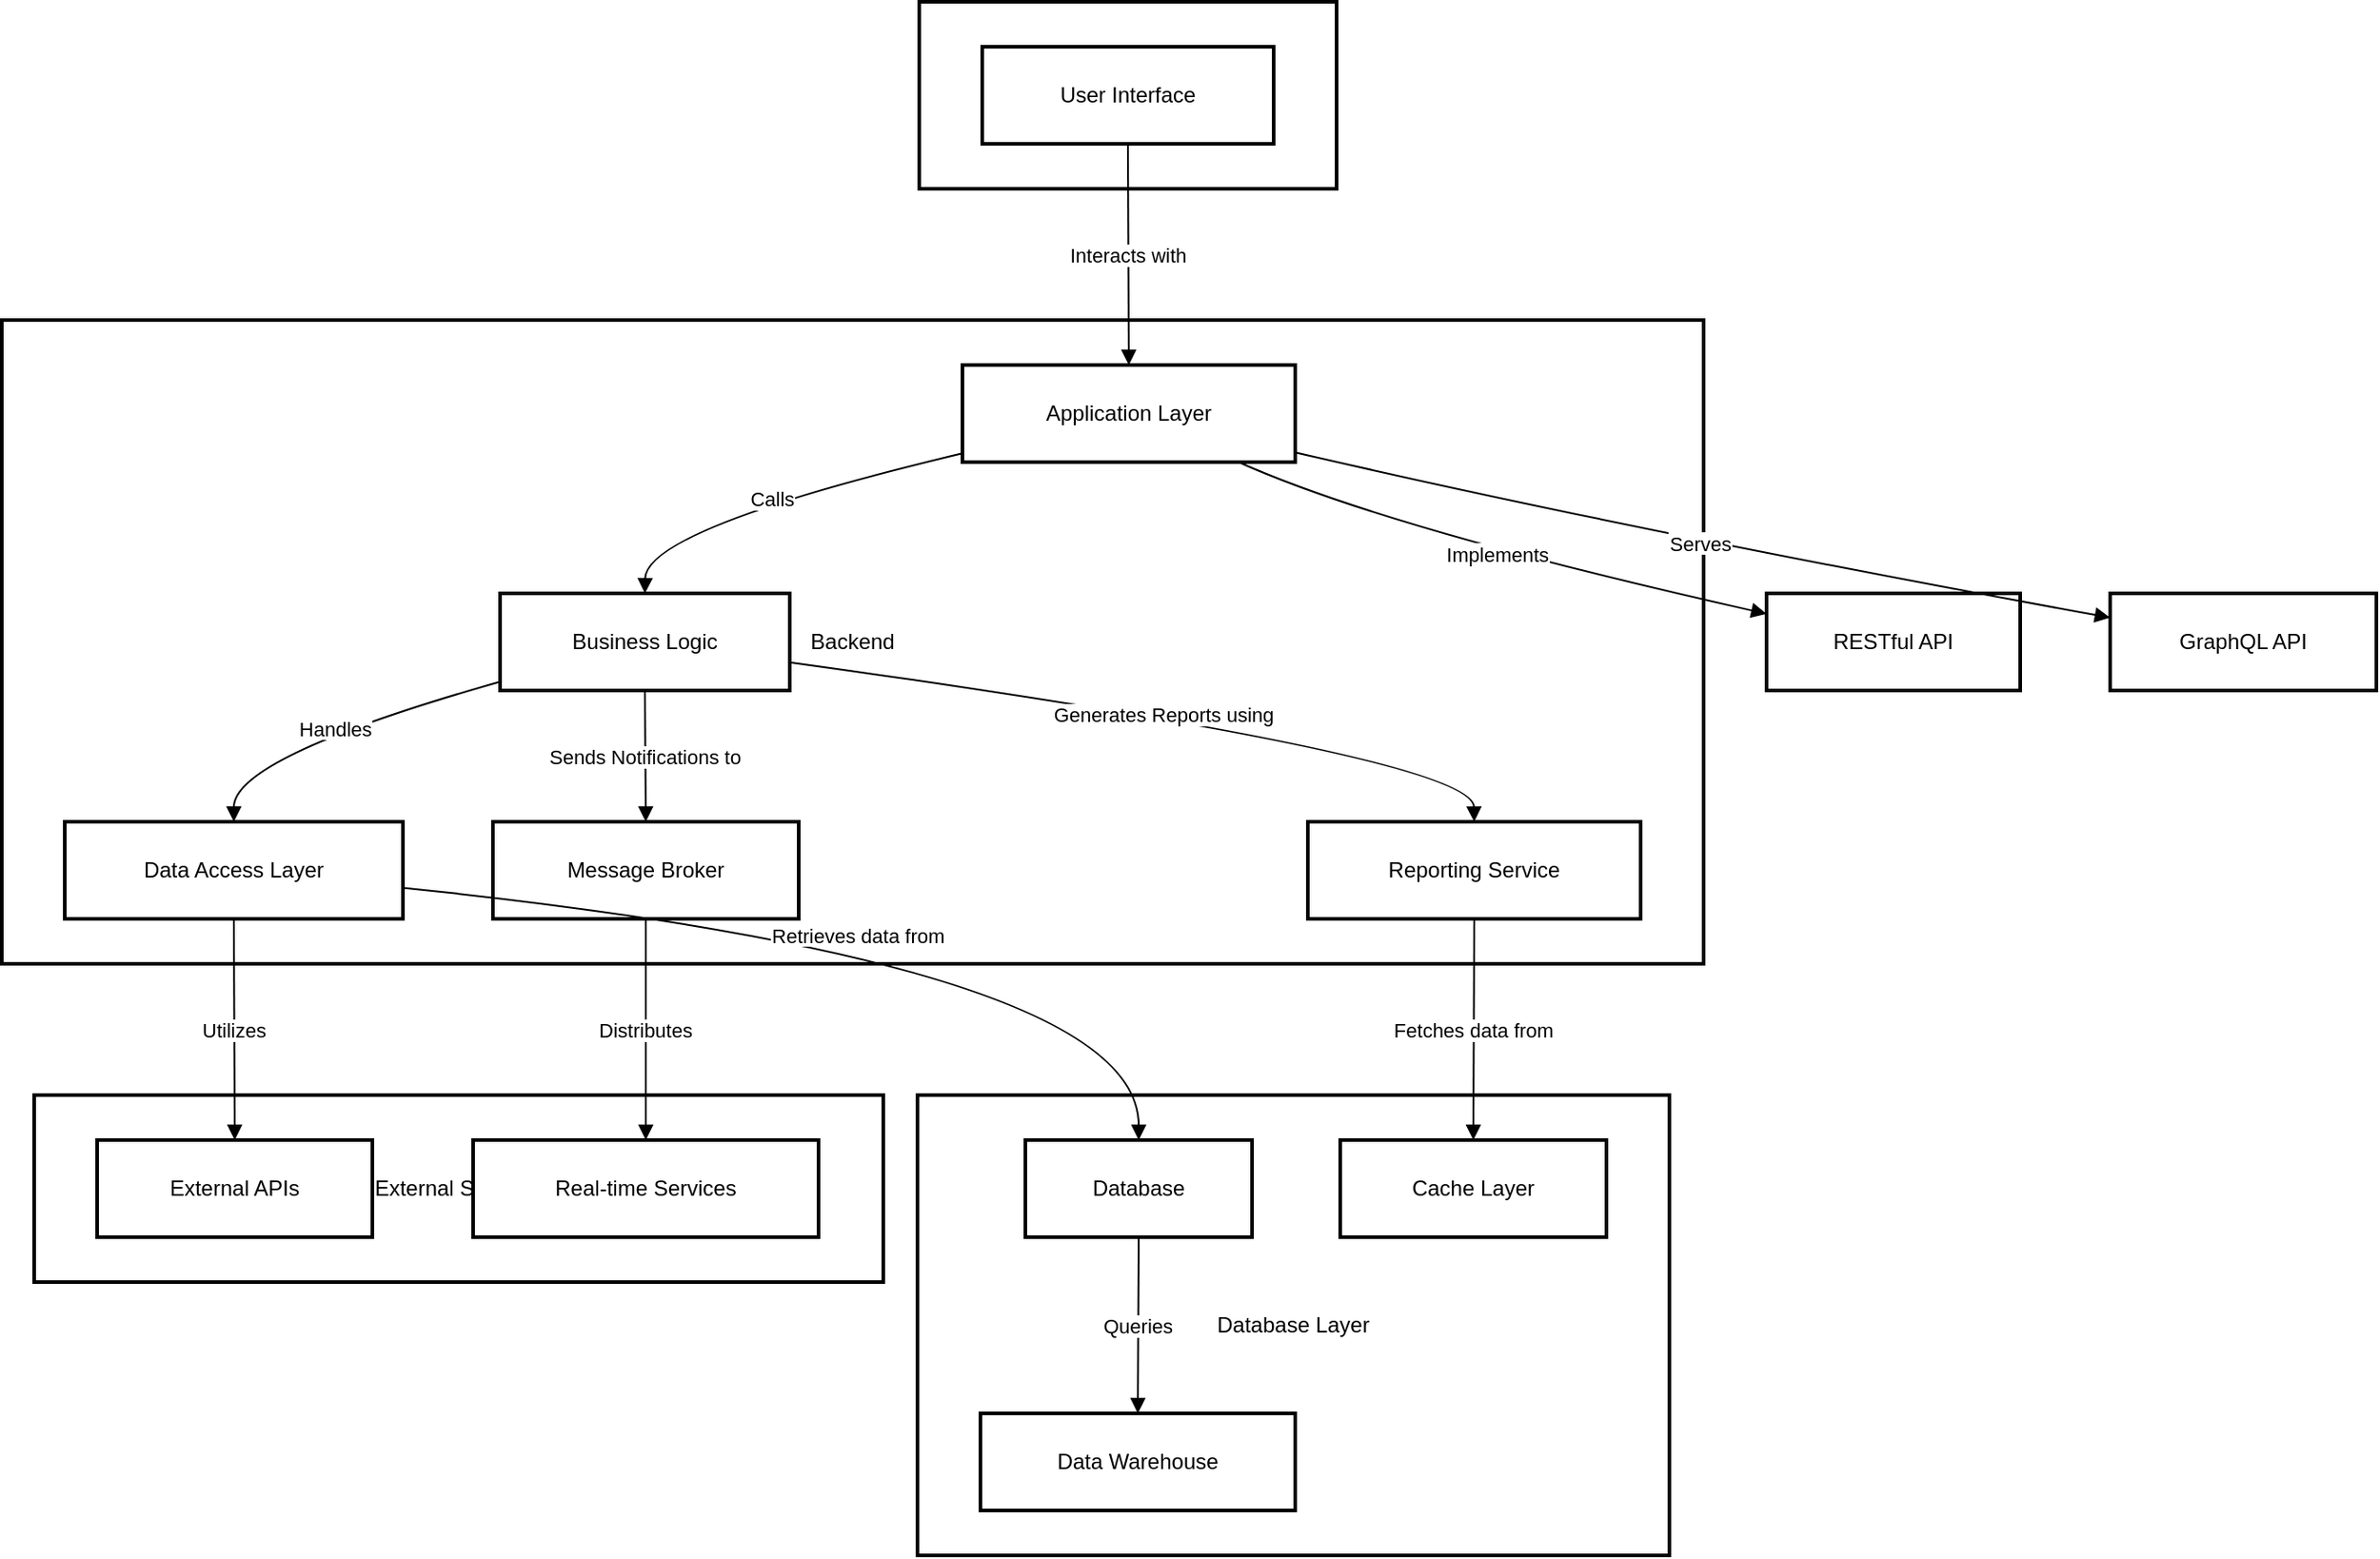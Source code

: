 <mxfile version="27.1.4">
  <diagram name="Page-1" id="H68BKkYXYMn3y7tMfsEl">
    <mxGraphModel>
      <root>
        <mxCell id="0" />
        <mxCell id="1" parent="0" />
        <mxCell id="2" value="External Services" style="whiteSpace=wrap;strokeWidth=2;" vertex="1" parent="1">
          <mxGeometry x="26" y="616" width="472" height="104" as="geometry" />
        </mxCell>
        <mxCell id="3" value="Database Layer" style="whiteSpace=wrap;strokeWidth=2;" vertex="1" parent="1">
          <mxGeometry x="517" y="616" width="418" height="256" as="geometry" />
        </mxCell>
        <mxCell id="4" value="Backend" style="whiteSpace=wrap;strokeWidth=2;" vertex="1" parent="1">
          <mxGeometry x="8" y="185" width="946" height="358" as="geometry" />
        </mxCell>
        <mxCell id="5" value="Frontend" style="whiteSpace=wrap;strokeWidth=2;" vertex="1" parent="1">
          <mxGeometry x="518" y="8" width="232" height="104" as="geometry" />
        </mxCell>
        <mxCell id="6" value="User Interface" style="whiteSpace=wrap;strokeWidth=2;" vertex="1" parent="1">
          <mxGeometry x="553" y="33" width="162" height="54" as="geometry" />
        </mxCell>
        <mxCell id="7" value="Application Layer" style="whiteSpace=wrap;strokeWidth=2;" vertex="1" parent="1">
          <mxGeometry x="542" y="210" width="185" height="54" as="geometry" />
        </mxCell>
        <mxCell id="8" value="Business Logic" style="whiteSpace=wrap;strokeWidth=2;" vertex="1" parent="1">
          <mxGeometry x="285" y="337" width="161" height="54" as="geometry" />
        </mxCell>
        <mxCell id="9" value="Data Access Layer" style="whiteSpace=wrap;strokeWidth=2;" vertex="1" parent="1">
          <mxGeometry x="43" y="464" width="188" height="54" as="geometry" />
        </mxCell>
        <mxCell id="10" value="Database" style="whiteSpace=wrap;strokeWidth=2;" vertex="1" parent="1">
          <mxGeometry x="577" y="641" width="126" height="54" as="geometry" />
        </mxCell>
        <mxCell id="11" value="Data Warehouse" style="whiteSpace=wrap;strokeWidth=2;" vertex="1" parent="1">
          <mxGeometry x="552" y="793" width="175" height="54" as="geometry" />
        </mxCell>
        <mxCell id="12" value="External APIs" style="whiteSpace=wrap;strokeWidth=2;" vertex="1" parent="1">
          <mxGeometry x="61" y="641" width="153" height="54" as="geometry" />
        </mxCell>
        <mxCell id="13" value="Message Broker" style="whiteSpace=wrap;strokeWidth=2;" vertex="1" parent="1">
          <mxGeometry x="281" y="464" width="170" height="54" as="geometry" />
        </mxCell>
        <mxCell id="14" value="Real-time Services" style="whiteSpace=wrap;strokeWidth=2;" vertex="1" parent="1">
          <mxGeometry x="270" y="641" width="192" height="54" as="geometry" />
        </mxCell>
        <mxCell id="15" value="Reporting Service" style="whiteSpace=wrap;strokeWidth=2;" vertex="1" parent="1">
          <mxGeometry x="734" y="464" width="185" height="54" as="geometry" />
        </mxCell>
        <mxCell id="16" value="Cache Layer" style="whiteSpace=wrap;strokeWidth=2;" vertex="1" parent="1">
          <mxGeometry x="752" y="641" width="148" height="54" as="geometry" />
        </mxCell>
        <mxCell id="17" value="RESTful API" style="whiteSpace=wrap;strokeWidth=2;" vertex="1" parent="1">
          <mxGeometry x="989" y="337" width="141" height="54" as="geometry" />
        </mxCell>
        <mxCell id="18" value="GraphQL API" style="whiteSpace=wrap;strokeWidth=2;" vertex="1" parent="1">
          <mxGeometry x="1180" y="337" width="148" height="54" as="geometry" />
        </mxCell>
        <mxCell id="19" value="Interacts with" style="curved=1;startArrow=none;endArrow=block;exitX=0.5;exitY=1;entryX=0.5;entryY=0;" edge="1" parent="1" source="6" target="7">
          <mxGeometry relative="1" as="geometry">
            <Array as="points" />
          </mxGeometry>
        </mxCell>
        <mxCell id="20" value="Calls" style="curved=1;startArrow=none;endArrow=block;exitX=0;exitY=0.91;entryX=0.5;entryY=0;" edge="1" parent="1" source="7" target="8">
          <mxGeometry relative="1" as="geometry">
            <Array as="points">
              <mxPoint x="366" y="301" />
            </Array>
          </mxGeometry>
        </mxCell>
        <mxCell id="21" value="Handles" style="curved=1;startArrow=none;endArrow=block;exitX=0;exitY=0.91;entryX=0.5;entryY=0;" edge="1" parent="1" source="8" target="9">
          <mxGeometry relative="1" as="geometry">
            <Array as="points">
              <mxPoint x="137" y="428" />
            </Array>
          </mxGeometry>
        </mxCell>
        <mxCell id="22" value="Retrieves data from" style="curved=1;startArrow=none;endArrow=block;exitX=1;exitY=0.68;entryX=0.5;entryY=0;" edge="1" parent="1" source="9" target="10">
          <mxGeometry relative="1" as="geometry">
            <Array as="points">
              <mxPoint x="640" y="543" />
            </Array>
          </mxGeometry>
        </mxCell>
        <mxCell id="23" value="Queries" style="curved=1;startArrow=none;endArrow=block;exitX=0.5;exitY=1;entryX=0.5;entryY=0;" edge="1" parent="1" source="10" target="11">
          <mxGeometry relative="1" as="geometry">
            <Array as="points" />
          </mxGeometry>
        </mxCell>
        <mxCell id="24" value="Utilizes" style="curved=1;startArrow=none;endArrow=block;exitX=0.5;exitY=1;entryX=0.5;entryY=0;" edge="1" parent="1" source="9" target="12">
          <mxGeometry relative="1" as="geometry">
            <Array as="points" />
          </mxGeometry>
        </mxCell>
        <mxCell id="25" value="Sends Notifications to" style="curved=1;startArrow=none;endArrow=block;exitX=0.5;exitY=1;entryX=0.5;entryY=0;" edge="1" parent="1" source="8" target="13">
          <mxGeometry relative="1" as="geometry">
            <Array as="points" />
          </mxGeometry>
        </mxCell>
        <mxCell id="26" value="Distributes" style="curved=1;startArrow=none;endArrow=block;exitX=0.5;exitY=1;entryX=0.5;entryY=0;" edge="1" parent="1" source="13" target="14">
          <mxGeometry relative="1" as="geometry">
            <Array as="points" />
          </mxGeometry>
        </mxCell>
        <mxCell id="27" value="Generates Reports using" style="curved=1;startArrow=none;endArrow=block;exitX=1;exitY=0.71;entryX=0.5;entryY=0;" edge="1" parent="1" source="8" target="15">
          <mxGeometry relative="1" as="geometry">
            <Array as="points">
              <mxPoint x="826" y="428" />
            </Array>
          </mxGeometry>
        </mxCell>
        <mxCell id="28" value="Fetches data from" style="curved=1;startArrow=none;endArrow=block;exitX=0.5;exitY=1;entryX=0.5;entryY=0;" edge="1" parent="1" source="15" target="16">
          <mxGeometry relative="1" as="geometry">
            <Array as="points" />
          </mxGeometry>
        </mxCell>
        <mxCell id="29" value="Implements" style="curved=1;startArrow=none;endArrow=block;exitX=0.83;exitY=1;entryX=0;entryY=0.21;" edge="1" parent="1" source="7" target="17">
          <mxGeometry relative="1" as="geometry">
            <Array as="points">
              <mxPoint x="778" y="301" />
            </Array>
          </mxGeometry>
        </mxCell>
        <mxCell id="30" value="Serves" style="curved=1;startArrow=none;endArrow=block;exitX=1;exitY=0.9;entryX=0;entryY=0.25;" edge="1" parent="1" source="7" target="18">
          <mxGeometry relative="1" as="geometry">
            <Array as="points">
              <mxPoint x="909" y="301" />
            </Array>
          </mxGeometry>
        </mxCell>
      </root>
    </mxGraphModel>
  </diagram>
</mxfile>
